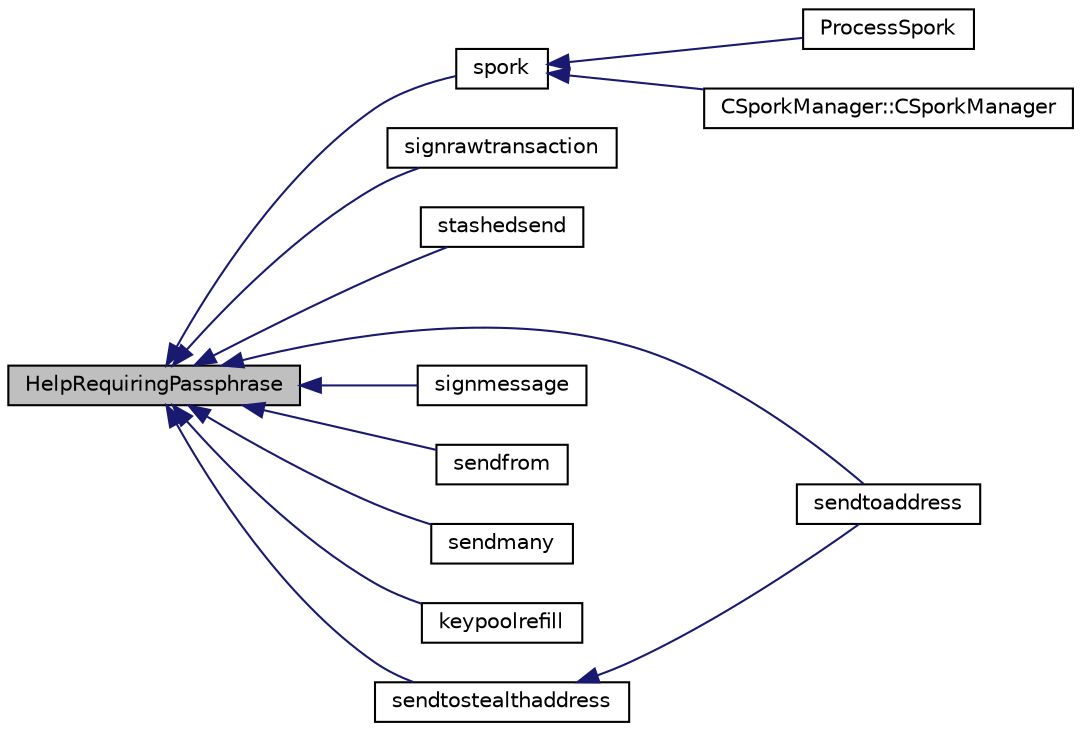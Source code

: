 digraph "HelpRequiringPassphrase"
{
  edge [fontname="Helvetica",fontsize="10",labelfontname="Helvetica",labelfontsize="10"];
  node [fontname="Helvetica",fontsize="10",shape=record];
  rankdir="LR";
  Node130 [label="HelpRequiringPassphrase",height=0.2,width=0.4,color="black", fillcolor="grey75", style="filled", fontcolor="black"];
  Node130 -> Node131 [dir="back",color="midnightblue",fontsize="10",style="solid",fontname="Helvetica"];
  Node131 [label="spork",height=0.2,width=0.4,color="black", fillcolor="white", style="filled",URL="$db/d48/rpcmisc_8cpp.html#a8dcc7f3e5749bbd1dad163b85d0abdcb"];
  Node131 -> Node132 [dir="back",color="midnightblue",fontsize="10",style="solid",fontname="Helvetica"];
  Node132 [label="ProcessSpork",height=0.2,width=0.4,color="black", fillcolor="white", style="filled",URL="$d0/d24/spork_8h.html#a3f9c24c1f4c012152fb4422ca981610a"];
  Node131 -> Node133 [dir="back",color="midnightblue",fontsize="10",style="solid",fontname="Helvetica"];
  Node133 [label="CSporkManager::CSporkManager",height=0.2,width=0.4,color="black", fillcolor="white", style="filled",URL="$d2/d5e/class_c_spork_manager.html#af25ba284196ede7288bc9855e7f8a8a5"];
  Node130 -> Node134 [dir="back",color="midnightblue",fontsize="10",style="solid",fontname="Helvetica"];
  Node134 [label="signrawtransaction",height=0.2,width=0.4,color="black", fillcolor="white", style="filled",URL="$dc/da8/rpcrawtransaction_8cpp.html#aa0d151e35c0ad5ec82df451a833aeadb"];
  Node130 -> Node135 [dir="back",color="midnightblue",fontsize="10",style="solid",fontname="Helvetica"];
  Node135 [label="stashedsend",height=0.2,width=0.4,color="black", fillcolor="white", style="filled",URL="$d5/d6b/rpcstashedsend_8cpp.html#a5a7cb1ad55aeaa8bcbb5172e9153a75a"];
  Node130 -> Node136 [dir="back",color="midnightblue",fontsize="10",style="solid",fontname="Helvetica"];
  Node136 [label="sendtoaddress",height=0.2,width=0.4,color="black", fillcolor="white", style="filled",URL="$df/d1d/rpcwallet_8cpp.html#a134064858f9cfa4775a6ae34cac2b133"];
  Node130 -> Node137 [dir="back",color="midnightblue",fontsize="10",style="solid",fontname="Helvetica"];
  Node137 [label="signmessage",height=0.2,width=0.4,color="black", fillcolor="white", style="filled",URL="$df/d1d/rpcwallet_8cpp.html#a315b42a2c859c4b50a54c1b05984928c"];
  Node130 -> Node138 [dir="back",color="midnightblue",fontsize="10",style="solid",fontname="Helvetica"];
  Node138 [label="sendfrom",height=0.2,width=0.4,color="black", fillcolor="white", style="filled",URL="$df/d1d/rpcwallet_8cpp.html#a845eaefd9ec7752b1145c183205524d0"];
  Node130 -> Node139 [dir="back",color="midnightblue",fontsize="10",style="solid",fontname="Helvetica"];
  Node139 [label="sendmany",height=0.2,width=0.4,color="black", fillcolor="white", style="filled",URL="$df/d1d/rpcwallet_8cpp.html#adeb5f23f20fb4e589dab23cadf75c92d"];
  Node130 -> Node140 [dir="back",color="midnightblue",fontsize="10",style="solid",fontname="Helvetica"];
  Node140 [label="keypoolrefill",height=0.2,width=0.4,color="black", fillcolor="white", style="filled",URL="$df/d1d/rpcwallet_8cpp.html#afe8615fcf2c8e5319166c2fa8c638e08"];
  Node130 -> Node141 [dir="back",color="midnightblue",fontsize="10",style="solid",fontname="Helvetica"];
  Node141 [label="sendtostealthaddress",height=0.2,width=0.4,color="black", fillcolor="white", style="filled",URL="$df/d1d/rpcwallet_8cpp.html#ad901105908c7eea072067a49643a906e"];
  Node141 -> Node136 [dir="back",color="midnightblue",fontsize="10",style="solid",fontname="Helvetica"];
}
